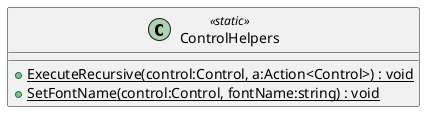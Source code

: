 @startuml
class ControlHelpers <<static>> {
    + {static} ExecuteRecursive(control:Control, a:Action<Control>) : void
    + {static} SetFontName(control:Control, fontName:string) : void
}
@enduml
